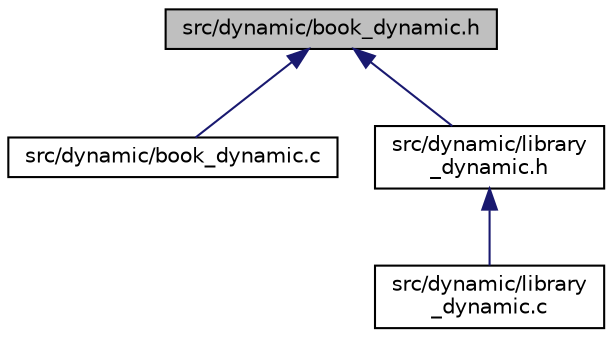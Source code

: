 digraph "src/dynamic/book_dynamic.h"
{
  edge [fontname="Helvetica",fontsize="10",labelfontname="Helvetica",labelfontsize="10"];
  node [fontname="Helvetica",fontsize="10",shape=record];
  Node1 [label="src/dynamic/book_dynamic.h",height=0.2,width=0.4,color="black", fillcolor="grey75", style="filled", fontcolor="black"];
  Node1 -> Node2 [dir="back",color="midnightblue",fontsize="10",style="solid",fontname="Helvetica"];
  Node2 [label="src/dynamic/book_dynamic.c",height=0.2,width=0.4,color="black", fillcolor="white", style="filled",URL="$book__dynamic_8c.html"];
  Node1 -> Node3 [dir="back",color="midnightblue",fontsize="10",style="solid",fontname="Helvetica"];
  Node3 [label="src/dynamic/library\l_dynamic.h",height=0.2,width=0.4,color="black", fillcolor="white", style="filled",URL="$library__dynamic_8h.html",tooltip="Header file for library_dynamic.c. "];
  Node3 -> Node4 [dir="back",color="midnightblue",fontsize="10",style="solid",fontname="Helvetica"];
  Node4 [label="src/dynamic/library\l_dynamic.c",height=0.2,width=0.4,color="black", fillcolor="white", style="filled",URL="$library__dynamic_8c.html",tooltip="Dynamic Abstract Data Type for Library Management. "];
}
